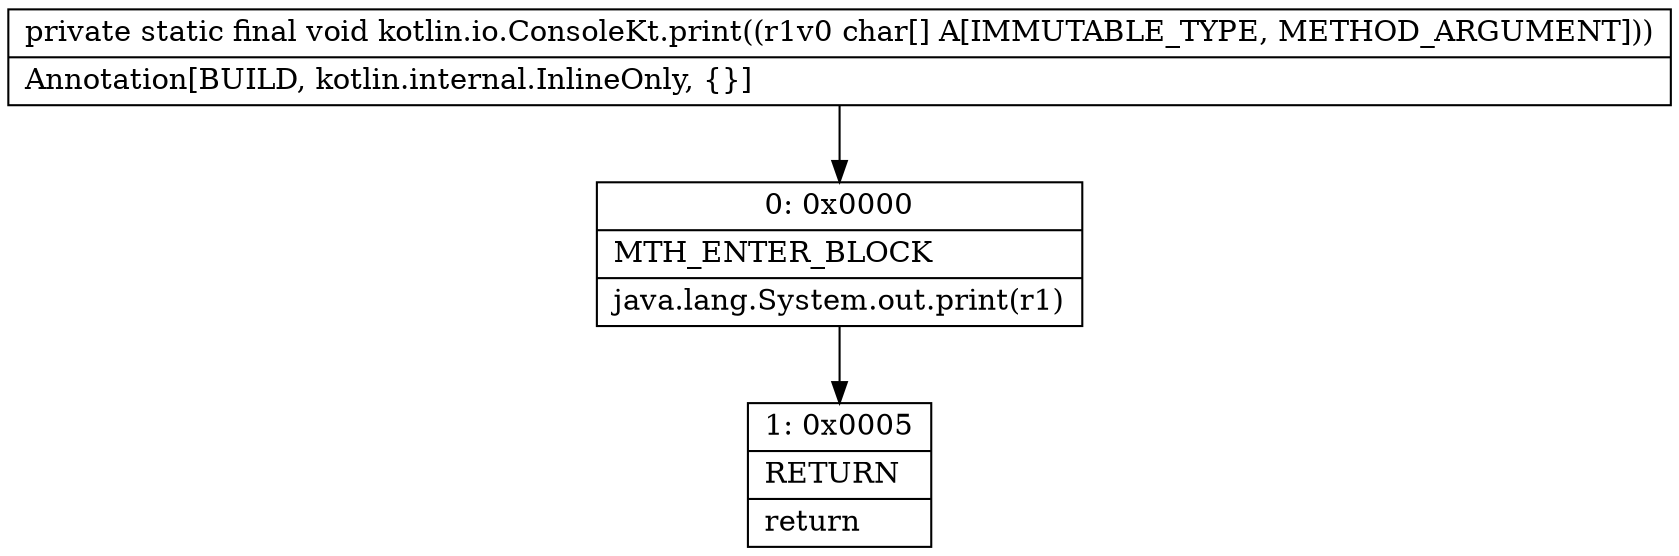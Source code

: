 digraph "CFG forkotlin.io.ConsoleKt.print([C)V" {
Node_0 [shape=record,label="{0\:\ 0x0000|MTH_ENTER_BLOCK\l|java.lang.System.out.print(r1)\l}"];
Node_1 [shape=record,label="{1\:\ 0x0005|RETURN\l|return\l}"];
MethodNode[shape=record,label="{private static final void kotlin.io.ConsoleKt.print((r1v0 char[] A[IMMUTABLE_TYPE, METHOD_ARGUMENT]))  | Annotation[BUILD, kotlin.internal.InlineOnly, \{\}]\l}"];
MethodNode -> Node_0;
Node_0 -> Node_1;
}

